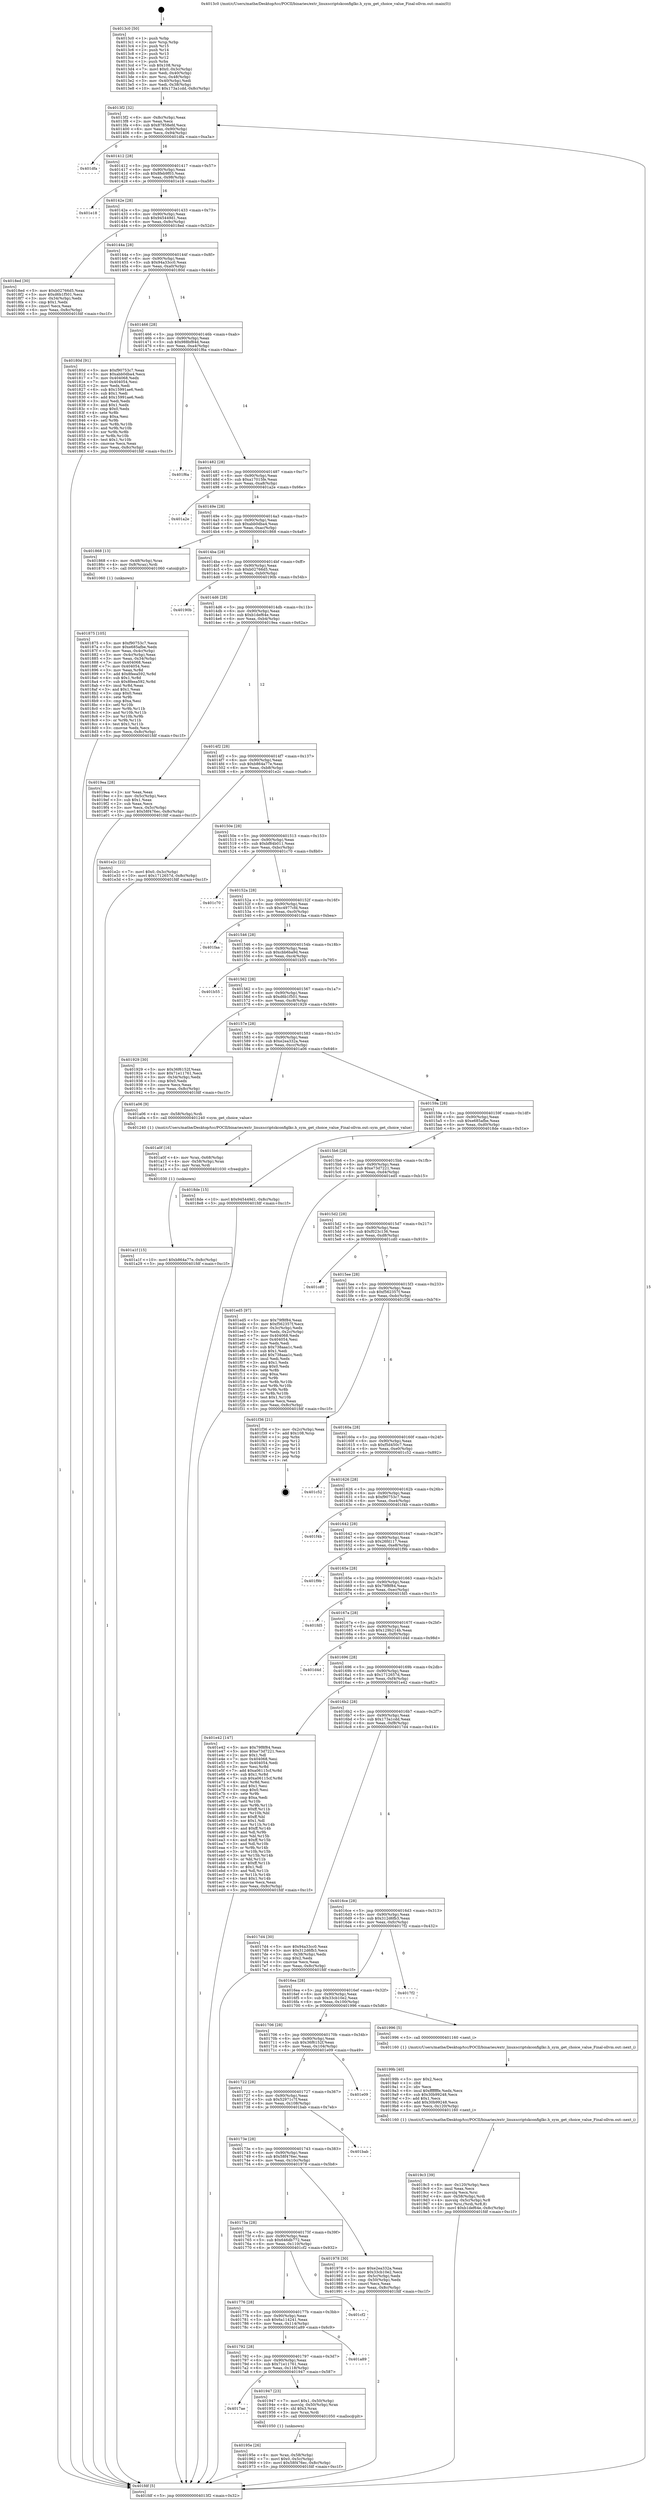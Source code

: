 digraph "0x4013c0" {
  label = "0x4013c0 (/mnt/c/Users/mathe/Desktop/tcc/POCII/binaries/extr_linuxscriptskconfiglkc.h_sym_get_choice_value_Final-ollvm.out::main(0))"
  labelloc = "t"
  node[shape=record]

  Entry [label="",width=0.3,height=0.3,shape=circle,fillcolor=black,style=filled]
  "0x4013f2" [label="{
     0x4013f2 [32]\l
     | [instrs]\l
     &nbsp;&nbsp;0x4013f2 \<+6\>: mov -0x8c(%rbp),%eax\l
     &nbsp;&nbsp;0x4013f8 \<+2\>: mov %eax,%ecx\l
     &nbsp;&nbsp;0x4013fa \<+6\>: sub $0x87858efd,%ecx\l
     &nbsp;&nbsp;0x401400 \<+6\>: mov %eax,-0x90(%rbp)\l
     &nbsp;&nbsp;0x401406 \<+6\>: mov %ecx,-0x94(%rbp)\l
     &nbsp;&nbsp;0x40140c \<+6\>: je 0000000000401dfa \<main+0xa3a\>\l
  }"]
  "0x401dfa" [label="{
     0x401dfa\l
  }", style=dashed]
  "0x401412" [label="{
     0x401412 [28]\l
     | [instrs]\l
     &nbsp;&nbsp;0x401412 \<+5\>: jmp 0000000000401417 \<main+0x57\>\l
     &nbsp;&nbsp;0x401417 \<+6\>: mov -0x90(%rbp),%eax\l
     &nbsp;&nbsp;0x40141d \<+5\>: sub $0x8feb9f03,%eax\l
     &nbsp;&nbsp;0x401422 \<+6\>: mov %eax,-0x98(%rbp)\l
     &nbsp;&nbsp;0x401428 \<+6\>: je 0000000000401e18 \<main+0xa58\>\l
  }"]
  Exit [label="",width=0.3,height=0.3,shape=circle,fillcolor=black,style=filled,peripheries=2]
  "0x401e18" [label="{
     0x401e18\l
  }", style=dashed]
  "0x40142e" [label="{
     0x40142e [28]\l
     | [instrs]\l
     &nbsp;&nbsp;0x40142e \<+5\>: jmp 0000000000401433 \<main+0x73\>\l
     &nbsp;&nbsp;0x401433 \<+6\>: mov -0x90(%rbp),%eax\l
     &nbsp;&nbsp;0x401439 \<+5\>: sub $0x945449d1,%eax\l
     &nbsp;&nbsp;0x40143e \<+6\>: mov %eax,-0x9c(%rbp)\l
     &nbsp;&nbsp;0x401444 \<+6\>: je 00000000004018ed \<main+0x52d\>\l
  }"]
  "0x401a1f" [label="{
     0x401a1f [15]\l
     | [instrs]\l
     &nbsp;&nbsp;0x401a1f \<+10\>: movl $0xb864a77e,-0x8c(%rbp)\l
     &nbsp;&nbsp;0x401a29 \<+5\>: jmp 0000000000401fdf \<main+0xc1f\>\l
  }"]
  "0x4018ed" [label="{
     0x4018ed [30]\l
     | [instrs]\l
     &nbsp;&nbsp;0x4018ed \<+5\>: mov $0xb02766d5,%eax\l
     &nbsp;&nbsp;0x4018f2 \<+5\>: mov $0xd6b1f501,%ecx\l
     &nbsp;&nbsp;0x4018f7 \<+3\>: mov -0x34(%rbp),%edx\l
     &nbsp;&nbsp;0x4018fa \<+3\>: cmp $0x1,%edx\l
     &nbsp;&nbsp;0x4018fd \<+3\>: cmovl %ecx,%eax\l
     &nbsp;&nbsp;0x401900 \<+6\>: mov %eax,-0x8c(%rbp)\l
     &nbsp;&nbsp;0x401906 \<+5\>: jmp 0000000000401fdf \<main+0xc1f\>\l
  }"]
  "0x40144a" [label="{
     0x40144a [28]\l
     | [instrs]\l
     &nbsp;&nbsp;0x40144a \<+5\>: jmp 000000000040144f \<main+0x8f\>\l
     &nbsp;&nbsp;0x40144f \<+6\>: mov -0x90(%rbp),%eax\l
     &nbsp;&nbsp;0x401455 \<+5\>: sub $0x94a33cc0,%eax\l
     &nbsp;&nbsp;0x40145a \<+6\>: mov %eax,-0xa0(%rbp)\l
     &nbsp;&nbsp;0x401460 \<+6\>: je 000000000040180d \<main+0x44d\>\l
  }"]
  "0x401a0f" [label="{
     0x401a0f [16]\l
     | [instrs]\l
     &nbsp;&nbsp;0x401a0f \<+4\>: mov %rax,-0x68(%rbp)\l
     &nbsp;&nbsp;0x401a13 \<+4\>: mov -0x58(%rbp),%rax\l
     &nbsp;&nbsp;0x401a17 \<+3\>: mov %rax,%rdi\l
     &nbsp;&nbsp;0x401a1a \<+5\>: call 0000000000401030 \<free@plt\>\l
     | [calls]\l
     &nbsp;&nbsp;0x401030 \{1\} (unknown)\l
  }"]
  "0x40180d" [label="{
     0x40180d [91]\l
     | [instrs]\l
     &nbsp;&nbsp;0x40180d \<+5\>: mov $0xf90753c7,%eax\l
     &nbsp;&nbsp;0x401812 \<+5\>: mov $0xabb0dba4,%ecx\l
     &nbsp;&nbsp;0x401817 \<+7\>: mov 0x404068,%edx\l
     &nbsp;&nbsp;0x40181e \<+7\>: mov 0x404054,%esi\l
     &nbsp;&nbsp;0x401825 \<+2\>: mov %edx,%edi\l
     &nbsp;&nbsp;0x401827 \<+6\>: sub $0x15991ae6,%edi\l
     &nbsp;&nbsp;0x40182d \<+3\>: sub $0x1,%edi\l
     &nbsp;&nbsp;0x401830 \<+6\>: add $0x15991ae6,%edi\l
     &nbsp;&nbsp;0x401836 \<+3\>: imul %edi,%edx\l
     &nbsp;&nbsp;0x401839 \<+3\>: and $0x1,%edx\l
     &nbsp;&nbsp;0x40183c \<+3\>: cmp $0x0,%edx\l
     &nbsp;&nbsp;0x40183f \<+4\>: sete %r8b\l
     &nbsp;&nbsp;0x401843 \<+3\>: cmp $0xa,%esi\l
     &nbsp;&nbsp;0x401846 \<+4\>: setl %r9b\l
     &nbsp;&nbsp;0x40184a \<+3\>: mov %r8b,%r10b\l
     &nbsp;&nbsp;0x40184d \<+3\>: and %r9b,%r10b\l
     &nbsp;&nbsp;0x401850 \<+3\>: xor %r9b,%r8b\l
     &nbsp;&nbsp;0x401853 \<+3\>: or %r8b,%r10b\l
     &nbsp;&nbsp;0x401856 \<+4\>: test $0x1,%r10b\l
     &nbsp;&nbsp;0x40185a \<+3\>: cmovne %ecx,%eax\l
     &nbsp;&nbsp;0x40185d \<+6\>: mov %eax,-0x8c(%rbp)\l
     &nbsp;&nbsp;0x401863 \<+5\>: jmp 0000000000401fdf \<main+0xc1f\>\l
  }"]
  "0x401466" [label="{
     0x401466 [28]\l
     | [instrs]\l
     &nbsp;&nbsp;0x401466 \<+5\>: jmp 000000000040146b \<main+0xab\>\l
     &nbsp;&nbsp;0x40146b \<+6\>: mov -0x90(%rbp),%eax\l
     &nbsp;&nbsp;0x401471 \<+5\>: sub $0x988bf84d,%eax\l
     &nbsp;&nbsp;0x401476 \<+6\>: mov %eax,-0xa4(%rbp)\l
     &nbsp;&nbsp;0x40147c \<+6\>: je 0000000000401f6a \<main+0xbaa\>\l
  }"]
  "0x4019c3" [label="{
     0x4019c3 [39]\l
     | [instrs]\l
     &nbsp;&nbsp;0x4019c3 \<+6\>: mov -0x120(%rbp),%ecx\l
     &nbsp;&nbsp;0x4019c9 \<+3\>: imul %eax,%ecx\l
     &nbsp;&nbsp;0x4019cc \<+3\>: movslq %ecx,%rsi\l
     &nbsp;&nbsp;0x4019cf \<+4\>: mov -0x58(%rbp),%rdi\l
     &nbsp;&nbsp;0x4019d3 \<+4\>: movslq -0x5c(%rbp),%r8\l
     &nbsp;&nbsp;0x4019d7 \<+4\>: mov %rsi,(%rdi,%r8,8)\l
     &nbsp;&nbsp;0x4019db \<+10\>: movl $0xb1def64e,-0x8c(%rbp)\l
     &nbsp;&nbsp;0x4019e5 \<+5\>: jmp 0000000000401fdf \<main+0xc1f\>\l
  }"]
  "0x401f6a" [label="{
     0x401f6a\l
  }", style=dashed]
  "0x401482" [label="{
     0x401482 [28]\l
     | [instrs]\l
     &nbsp;&nbsp;0x401482 \<+5\>: jmp 0000000000401487 \<main+0xc7\>\l
     &nbsp;&nbsp;0x401487 \<+6\>: mov -0x90(%rbp),%eax\l
     &nbsp;&nbsp;0x40148d \<+5\>: sub $0xa17015fe,%eax\l
     &nbsp;&nbsp;0x401492 \<+6\>: mov %eax,-0xa8(%rbp)\l
     &nbsp;&nbsp;0x401498 \<+6\>: je 0000000000401a2e \<main+0x66e\>\l
  }"]
  "0x40199b" [label="{
     0x40199b [40]\l
     | [instrs]\l
     &nbsp;&nbsp;0x40199b \<+5\>: mov $0x2,%ecx\l
     &nbsp;&nbsp;0x4019a0 \<+1\>: cltd\l
     &nbsp;&nbsp;0x4019a1 \<+2\>: idiv %ecx\l
     &nbsp;&nbsp;0x4019a3 \<+6\>: imul $0xfffffffe,%edx,%ecx\l
     &nbsp;&nbsp;0x4019a9 \<+6\>: sub $0x30b99248,%ecx\l
     &nbsp;&nbsp;0x4019af \<+3\>: add $0x1,%ecx\l
     &nbsp;&nbsp;0x4019b2 \<+6\>: add $0x30b99248,%ecx\l
     &nbsp;&nbsp;0x4019b8 \<+6\>: mov %ecx,-0x120(%rbp)\l
     &nbsp;&nbsp;0x4019be \<+5\>: call 0000000000401160 \<next_i\>\l
     | [calls]\l
     &nbsp;&nbsp;0x401160 \{1\} (/mnt/c/Users/mathe/Desktop/tcc/POCII/binaries/extr_linuxscriptskconfiglkc.h_sym_get_choice_value_Final-ollvm.out::next_i)\l
  }"]
  "0x401a2e" [label="{
     0x401a2e\l
  }", style=dashed]
  "0x40149e" [label="{
     0x40149e [28]\l
     | [instrs]\l
     &nbsp;&nbsp;0x40149e \<+5\>: jmp 00000000004014a3 \<main+0xe3\>\l
     &nbsp;&nbsp;0x4014a3 \<+6\>: mov -0x90(%rbp),%eax\l
     &nbsp;&nbsp;0x4014a9 \<+5\>: sub $0xabb0dba4,%eax\l
     &nbsp;&nbsp;0x4014ae \<+6\>: mov %eax,-0xac(%rbp)\l
     &nbsp;&nbsp;0x4014b4 \<+6\>: je 0000000000401868 \<main+0x4a8\>\l
  }"]
  "0x40195e" [label="{
     0x40195e [26]\l
     | [instrs]\l
     &nbsp;&nbsp;0x40195e \<+4\>: mov %rax,-0x58(%rbp)\l
     &nbsp;&nbsp;0x401962 \<+7\>: movl $0x0,-0x5c(%rbp)\l
     &nbsp;&nbsp;0x401969 \<+10\>: movl $0x58f476ec,-0x8c(%rbp)\l
     &nbsp;&nbsp;0x401973 \<+5\>: jmp 0000000000401fdf \<main+0xc1f\>\l
  }"]
  "0x401868" [label="{
     0x401868 [13]\l
     | [instrs]\l
     &nbsp;&nbsp;0x401868 \<+4\>: mov -0x48(%rbp),%rax\l
     &nbsp;&nbsp;0x40186c \<+4\>: mov 0x8(%rax),%rdi\l
     &nbsp;&nbsp;0x401870 \<+5\>: call 0000000000401060 \<atoi@plt\>\l
     | [calls]\l
     &nbsp;&nbsp;0x401060 \{1\} (unknown)\l
  }"]
  "0x4014ba" [label="{
     0x4014ba [28]\l
     | [instrs]\l
     &nbsp;&nbsp;0x4014ba \<+5\>: jmp 00000000004014bf \<main+0xff\>\l
     &nbsp;&nbsp;0x4014bf \<+6\>: mov -0x90(%rbp),%eax\l
     &nbsp;&nbsp;0x4014c5 \<+5\>: sub $0xb02766d5,%eax\l
     &nbsp;&nbsp;0x4014ca \<+6\>: mov %eax,-0xb0(%rbp)\l
     &nbsp;&nbsp;0x4014d0 \<+6\>: je 000000000040190b \<main+0x54b\>\l
  }"]
  "0x4017ae" [label="{
     0x4017ae\l
  }", style=dashed]
  "0x40190b" [label="{
     0x40190b\l
  }", style=dashed]
  "0x4014d6" [label="{
     0x4014d6 [28]\l
     | [instrs]\l
     &nbsp;&nbsp;0x4014d6 \<+5\>: jmp 00000000004014db \<main+0x11b\>\l
     &nbsp;&nbsp;0x4014db \<+6\>: mov -0x90(%rbp),%eax\l
     &nbsp;&nbsp;0x4014e1 \<+5\>: sub $0xb1def64e,%eax\l
     &nbsp;&nbsp;0x4014e6 \<+6\>: mov %eax,-0xb4(%rbp)\l
     &nbsp;&nbsp;0x4014ec \<+6\>: je 00000000004019ea \<main+0x62a\>\l
  }"]
  "0x401947" [label="{
     0x401947 [23]\l
     | [instrs]\l
     &nbsp;&nbsp;0x401947 \<+7\>: movl $0x1,-0x50(%rbp)\l
     &nbsp;&nbsp;0x40194e \<+4\>: movslq -0x50(%rbp),%rax\l
     &nbsp;&nbsp;0x401952 \<+4\>: shl $0x3,%rax\l
     &nbsp;&nbsp;0x401956 \<+3\>: mov %rax,%rdi\l
     &nbsp;&nbsp;0x401959 \<+5\>: call 0000000000401050 \<malloc@plt\>\l
     | [calls]\l
     &nbsp;&nbsp;0x401050 \{1\} (unknown)\l
  }"]
  "0x4019ea" [label="{
     0x4019ea [28]\l
     | [instrs]\l
     &nbsp;&nbsp;0x4019ea \<+2\>: xor %eax,%eax\l
     &nbsp;&nbsp;0x4019ec \<+3\>: mov -0x5c(%rbp),%ecx\l
     &nbsp;&nbsp;0x4019ef \<+3\>: sub $0x1,%eax\l
     &nbsp;&nbsp;0x4019f2 \<+2\>: sub %eax,%ecx\l
     &nbsp;&nbsp;0x4019f4 \<+3\>: mov %ecx,-0x5c(%rbp)\l
     &nbsp;&nbsp;0x4019f7 \<+10\>: movl $0x58f476ec,-0x8c(%rbp)\l
     &nbsp;&nbsp;0x401a01 \<+5\>: jmp 0000000000401fdf \<main+0xc1f\>\l
  }"]
  "0x4014f2" [label="{
     0x4014f2 [28]\l
     | [instrs]\l
     &nbsp;&nbsp;0x4014f2 \<+5\>: jmp 00000000004014f7 \<main+0x137\>\l
     &nbsp;&nbsp;0x4014f7 \<+6\>: mov -0x90(%rbp),%eax\l
     &nbsp;&nbsp;0x4014fd \<+5\>: sub $0xb864a77e,%eax\l
     &nbsp;&nbsp;0x401502 \<+6\>: mov %eax,-0xb8(%rbp)\l
     &nbsp;&nbsp;0x401508 \<+6\>: je 0000000000401e2c \<main+0xa6c\>\l
  }"]
  "0x401792" [label="{
     0x401792 [28]\l
     | [instrs]\l
     &nbsp;&nbsp;0x401792 \<+5\>: jmp 0000000000401797 \<main+0x3d7\>\l
     &nbsp;&nbsp;0x401797 \<+6\>: mov -0x90(%rbp),%eax\l
     &nbsp;&nbsp;0x40179d \<+5\>: sub $0x71e11761,%eax\l
     &nbsp;&nbsp;0x4017a2 \<+6\>: mov %eax,-0x118(%rbp)\l
     &nbsp;&nbsp;0x4017a8 \<+6\>: je 0000000000401947 \<main+0x587\>\l
  }"]
  "0x401e2c" [label="{
     0x401e2c [22]\l
     | [instrs]\l
     &nbsp;&nbsp;0x401e2c \<+7\>: movl $0x0,-0x3c(%rbp)\l
     &nbsp;&nbsp;0x401e33 \<+10\>: movl $0x1712657d,-0x8c(%rbp)\l
     &nbsp;&nbsp;0x401e3d \<+5\>: jmp 0000000000401fdf \<main+0xc1f\>\l
  }"]
  "0x40150e" [label="{
     0x40150e [28]\l
     | [instrs]\l
     &nbsp;&nbsp;0x40150e \<+5\>: jmp 0000000000401513 \<main+0x153\>\l
     &nbsp;&nbsp;0x401513 \<+6\>: mov -0x90(%rbp),%eax\l
     &nbsp;&nbsp;0x401519 \<+5\>: sub $0xbf84b011,%eax\l
     &nbsp;&nbsp;0x40151e \<+6\>: mov %eax,-0xbc(%rbp)\l
     &nbsp;&nbsp;0x401524 \<+6\>: je 0000000000401c70 \<main+0x8b0\>\l
  }"]
  "0x401a89" [label="{
     0x401a89\l
  }", style=dashed]
  "0x401c70" [label="{
     0x401c70\l
  }", style=dashed]
  "0x40152a" [label="{
     0x40152a [28]\l
     | [instrs]\l
     &nbsp;&nbsp;0x40152a \<+5\>: jmp 000000000040152f \<main+0x16f\>\l
     &nbsp;&nbsp;0x40152f \<+6\>: mov -0x90(%rbp),%eax\l
     &nbsp;&nbsp;0x401535 \<+5\>: sub $0xc4977cfd,%eax\l
     &nbsp;&nbsp;0x40153a \<+6\>: mov %eax,-0xc0(%rbp)\l
     &nbsp;&nbsp;0x401540 \<+6\>: je 0000000000401faa \<main+0xbea\>\l
  }"]
  "0x401776" [label="{
     0x401776 [28]\l
     | [instrs]\l
     &nbsp;&nbsp;0x401776 \<+5\>: jmp 000000000040177b \<main+0x3bb\>\l
     &nbsp;&nbsp;0x40177b \<+6\>: mov -0x90(%rbp),%eax\l
     &nbsp;&nbsp;0x401781 \<+5\>: sub $0x6a114241,%eax\l
     &nbsp;&nbsp;0x401786 \<+6\>: mov %eax,-0x114(%rbp)\l
     &nbsp;&nbsp;0x40178c \<+6\>: je 0000000000401a89 \<main+0x6c9\>\l
  }"]
  "0x401faa" [label="{
     0x401faa\l
  }", style=dashed]
  "0x401546" [label="{
     0x401546 [28]\l
     | [instrs]\l
     &nbsp;&nbsp;0x401546 \<+5\>: jmp 000000000040154b \<main+0x18b\>\l
     &nbsp;&nbsp;0x40154b \<+6\>: mov -0x90(%rbp),%eax\l
     &nbsp;&nbsp;0x401551 \<+5\>: sub $0xcbb6ba9d,%eax\l
     &nbsp;&nbsp;0x401556 \<+6\>: mov %eax,-0xc4(%rbp)\l
     &nbsp;&nbsp;0x40155c \<+6\>: je 0000000000401b55 \<main+0x795\>\l
  }"]
  "0x401cf2" [label="{
     0x401cf2\l
  }", style=dashed]
  "0x401b55" [label="{
     0x401b55\l
  }", style=dashed]
  "0x401562" [label="{
     0x401562 [28]\l
     | [instrs]\l
     &nbsp;&nbsp;0x401562 \<+5\>: jmp 0000000000401567 \<main+0x1a7\>\l
     &nbsp;&nbsp;0x401567 \<+6\>: mov -0x90(%rbp),%eax\l
     &nbsp;&nbsp;0x40156d \<+5\>: sub $0xd6b1f501,%eax\l
     &nbsp;&nbsp;0x401572 \<+6\>: mov %eax,-0xc8(%rbp)\l
     &nbsp;&nbsp;0x401578 \<+6\>: je 0000000000401929 \<main+0x569\>\l
  }"]
  "0x40175a" [label="{
     0x40175a [28]\l
     | [instrs]\l
     &nbsp;&nbsp;0x40175a \<+5\>: jmp 000000000040175f \<main+0x39f\>\l
     &nbsp;&nbsp;0x40175f \<+6\>: mov -0x90(%rbp),%eax\l
     &nbsp;&nbsp;0x401765 \<+5\>: sub $0x646db772,%eax\l
     &nbsp;&nbsp;0x40176a \<+6\>: mov %eax,-0x110(%rbp)\l
     &nbsp;&nbsp;0x401770 \<+6\>: je 0000000000401cf2 \<main+0x932\>\l
  }"]
  "0x401929" [label="{
     0x401929 [30]\l
     | [instrs]\l
     &nbsp;&nbsp;0x401929 \<+5\>: mov $0x36f6152f,%eax\l
     &nbsp;&nbsp;0x40192e \<+5\>: mov $0x71e11761,%ecx\l
     &nbsp;&nbsp;0x401933 \<+3\>: mov -0x34(%rbp),%edx\l
     &nbsp;&nbsp;0x401936 \<+3\>: cmp $0x0,%edx\l
     &nbsp;&nbsp;0x401939 \<+3\>: cmove %ecx,%eax\l
     &nbsp;&nbsp;0x40193c \<+6\>: mov %eax,-0x8c(%rbp)\l
     &nbsp;&nbsp;0x401942 \<+5\>: jmp 0000000000401fdf \<main+0xc1f\>\l
  }"]
  "0x40157e" [label="{
     0x40157e [28]\l
     | [instrs]\l
     &nbsp;&nbsp;0x40157e \<+5\>: jmp 0000000000401583 \<main+0x1c3\>\l
     &nbsp;&nbsp;0x401583 \<+6\>: mov -0x90(%rbp),%eax\l
     &nbsp;&nbsp;0x401589 \<+5\>: sub $0xe2ea332a,%eax\l
     &nbsp;&nbsp;0x40158e \<+6\>: mov %eax,-0xcc(%rbp)\l
     &nbsp;&nbsp;0x401594 \<+6\>: je 0000000000401a06 \<main+0x646\>\l
  }"]
  "0x401978" [label="{
     0x401978 [30]\l
     | [instrs]\l
     &nbsp;&nbsp;0x401978 \<+5\>: mov $0xe2ea332a,%eax\l
     &nbsp;&nbsp;0x40197d \<+5\>: mov $0x33cb10e2,%ecx\l
     &nbsp;&nbsp;0x401982 \<+3\>: mov -0x5c(%rbp),%edx\l
     &nbsp;&nbsp;0x401985 \<+3\>: cmp -0x50(%rbp),%edx\l
     &nbsp;&nbsp;0x401988 \<+3\>: cmovl %ecx,%eax\l
     &nbsp;&nbsp;0x40198b \<+6\>: mov %eax,-0x8c(%rbp)\l
     &nbsp;&nbsp;0x401991 \<+5\>: jmp 0000000000401fdf \<main+0xc1f\>\l
  }"]
  "0x401a06" [label="{
     0x401a06 [9]\l
     | [instrs]\l
     &nbsp;&nbsp;0x401a06 \<+4\>: mov -0x58(%rbp),%rdi\l
     &nbsp;&nbsp;0x401a0a \<+5\>: call 0000000000401240 \<sym_get_choice_value\>\l
     | [calls]\l
     &nbsp;&nbsp;0x401240 \{1\} (/mnt/c/Users/mathe/Desktop/tcc/POCII/binaries/extr_linuxscriptskconfiglkc.h_sym_get_choice_value_Final-ollvm.out::sym_get_choice_value)\l
  }"]
  "0x40159a" [label="{
     0x40159a [28]\l
     | [instrs]\l
     &nbsp;&nbsp;0x40159a \<+5\>: jmp 000000000040159f \<main+0x1df\>\l
     &nbsp;&nbsp;0x40159f \<+6\>: mov -0x90(%rbp),%eax\l
     &nbsp;&nbsp;0x4015a5 \<+5\>: sub $0xe685afbe,%eax\l
     &nbsp;&nbsp;0x4015aa \<+6\>: mov %eax,-0xd0(%rbp)\l
     &nbsp;&nbsp;0x4015b0 \<+6\>: je 00000000004018de \<main+0x51e\>\l
  }"]
  "0x40173e" [label="{
     0x40173e [28]\l
     | [instrs]\l
     &nbsp;&nbsp;0x40173e \<+5\>: jmp 0000000000401743 \<main+0x383\>\l
     &nbsp;&nbsp;0x401743 \<+6\>: mov -0x90(%rbp),%eax\l
     &nbsp;&nbsp;0x401749 \<+5\>: sub $0x58f476ec,%eax\l
     &nbsp;&nbsp;0x40174e \<+6\>: mov %eax,-0x10c(%rbp)\l
     &nbsp;&nbsp;0x401754 \<+6\>: je 0000000000401978 \<main+0x5b8\>\l
  }"]
  "0x4018de" [label="{
     0x4018de [15]\l
     | [instrs]\l
     &nbsp;&nbsp;0x4018de \<+10\>: movl $0x945449d1,-0x8c(%rbp)\l
     &nbsp;&nbsp;0x4018e8 \<+5\>: jmp 0000000000401fdf \<main+0xc1f\>\l
  }"]
  "0x4015b6" [label="{
     0x4015b6 [28]\l
     | [instrs]\l
     &nbsp;&nbsp;0x4015b6 \<+5\>: jmp 00000000004015bb \<main+0x1fb\>\l
     &nbsp;&nbsp;0x4015bb \<+6\>: mov -0x90(%rbp),%eax\l
     &nbsp;&nbsp;0x4015c1 \<+5\>: sub $0xe73d7221,%eax\l
     &nbsp;&nbsp;0x4015c6 \<+6\>: mov %eax,-0xd4(%rbp)\l
     &nbsp;&nbsp;0x4015cc \<+6\>: je 0000000000401ed5 \<main+0xb15\>\l
  }"]
  "0x401bab" [label="{
     0x401bab\l
  }", style=dashed]
  "0x401ed5" [label="{
     0x401ed5 [97]\l
     | [instrs]\l
     &nbsp;&nbsp;0x401ed5 \<+5\>: mov $0x79f8f84,%eax\l
     &nbsp;&nbsp;0x401eda \<+5\>: mov $0xf562357f,%ecx\l
     &nbsp;&nbsp;0x401edf \<+3\>: mov -0x3c(%rbp),%edx\l
     &nbsp;&nbsp;0x401ee2 \<+3\>: mov %edx,-0x2c(%rbp)\l
     &nbsp;&nbsp;0x401ee5 \<+7\>: mov 0x404068,%edx\l
     &nbsp;&nbsp;0x401eec \<+7\>: mov 0x404054,%esi\l
     &nbsp;&nbsp;0x401ef3 \<+2\>: mov %edx,%edi\l
     &nbsp;&nbsp;0x401ef5 \<+6\>: sub $0x738aaa1c,%edi\l
     &nbsp;&nbsp;0x401efb \<+3\>: sub $0x1,%edi\l
     &nbsp;&nbsp;0x401efe \<+6\>: add $0x738aaa1c,%edi\l
     &nbsp;&nbsp;0x401f04 \<+3\>: imul %edi,%edx\l
     &nbsp;&nbsp;0x401f07 \<+3\>: and $0x1,%edx\l
     &nbsp;&nbsp;0x401f0a \<+3\>: cmp $0x0,%edx\l
     &nbsp;&nbsp;0x401f0d \<+4\>: sete %r8b\l
     &nbsp;&nbsp;0x401f11 \<+3\>: cmp $0xa,%esi\l
     &nbsp;&nbsp;0x401f14 \<+4\>: setl %r9b\l
     &nbsp;&nbsp;0x401f18 \<+3\>: mov %r8b,%r10b\l
     &nbsp;&nbsp;0x401f1b \<+3\>: and %r9b,%r10b\l
     &nbsp;&nbsp;0x401f1e \<+3\>: xor %r9b,%r8b\l
     &nbsp;&nbsp;0x401f21 \<+3\>: or %r8b,%r10b\l
     &nbsp;&nbsp;0x401f24 \<+4\>: test $0x1,%r10b\l
     &nbsp;&nbsp;0x401f28 \<+3\>: cmovne %ecx,%eax\l
     &nbsp;&nbsp;0x401f2b \<+6\>: mov %eax,-0x8c(%rbp)\l
     &nbsp;&nbsp;0x401f31 \<+5\>: jmp 0000000000401fdf \<main+0xc1f\>\l
  }"]
  "0x4015d2" [label="{
     0x4015d2 [28]\l
     | [instrs]\l
     &nbsp;&nbsp;0x4015d2 \<+5\>: jmp 00000000004015d7 \<main+0x217\>\l
     &nbsp;&nbsp;0x4015d7 \<+6\>: mov -0x90(%rbp),%eax\l
     &nbsp;&nbsp;0x4015dd \<+5\>: sub $0xf023c136,%eax\l
     &nbsp;&nbsp;0x4015e2 \<+6\>: mov %eax,-0xd8(%rbp)\l
     &nbsp;&nbsp;0x4015e8 \<+6\>: je 0000000000401cd0 \<main+0x910\>\l
  }"]
  "0x401722" [label="{
     0x401722 [28]\l
     | [instrs]\l
     &nbsp;&nbsp;0x401722 \<+5\>: jmp 0000000000401727 \<main+0x367\>\l
     &nbsp;&nbsp;0x401727 \<+6\>: mov -0x90(%rbp),%eax\l
     &nbsp;&nbsp;0x40172d \<+5\>: sub $0x52971c7f,%eax\l
     &nbsp;&nbsp;0x401732 \<+6\>: mov %eax,-0x108(%rbp)\l
     &nbsp;&nbsp;0x401738 \<+6\>: je 0000000000401bab \<main+0x7eb\>\l
  }"]
  "0x401cd0" [label="{
     0x401cd0\l
  }", style=dashed]
  "0x4015ee" [label="{
     0x4015ee [28]\l
     | [instrs]\l
     &nbsp;&nbsp;0x4015ee \<+5\>: jmp 00000000004015f3 \<main+0x233\>\l
     &nbsp;&nbsp;0x4015f3 \<+6\>: mov -0x90(%rbp),%eax\l
     &nbsp;&nbsp;0x4015f9 \<+5\>: sub $0xf562357f,%eax\l
     &nbsp;&nbsp;0x4015fe \<+6\>: mov %eax,-0xdc(%rbp)\l
     &nbsp;&nbsp;0x401604 \<+6\>: je 0000000000401f36 \<main+0xb76\>\l
  }"]
  "0x401e09" [label="{
     0x401e09\l
  }", style=dashed]
  "0x401f36" [label="{
     0x401f36 [21]\l
     | [instrs]\l
     &nbsp;&nbsp;0x401f36 \<+3\>: mov -0x2c(%rbp),%eax\l
     &nbsp;&nbsp;0x401f39 \<+7\>: add $0x108,%rsp\l
     &nbsp;&nbsp;0x401f40 \<+1\>: pop %rbx\l
     &nbsp;&nbsp;0x401f41 \<+2\>: pop %r12\l
     &nbsp;&nbsp;0x401f43 \<+2\>: pop %r13\l
     &nbsp;&nbsp;0x401f45 \<+2\>: pop %r14\l
     &nbsp;&nbsp;0x401f47 \<+2\>: pop %r15\l
     &nbsp;&nbsp;0x401f49 \<+1\>: pop %rbp\l
     &nbsp;&nbsp;0x401f4a \<+1\>: ret\l
  }"]
  "0x40160a" [label="{
     0x40160a [28]\l
     | [instrs]\l
     &nbsp;&nbsp;0x40160a \<+5\>: jmp 000000000040160f \<main+0x24f\>\l
     &nbsp;&nbsp;0x40160f \<+6\>: mov -0x90(%rbp),%eax\l
     &nbsp;&nbsp;0x401615 \<+5\>: sub $0xf5d450c7,%eax\l
     &nbsp;&nbsp;0x40161a \<+6\>: mov %eax,-0xe0(%rbp)\l
     &nbsp;&nbsp;0x401620 \<+6\>: je 0000000000401c52 \<main+0x892\>\l
  }"]
  "0x401706" [label="{
     0x401706 [28]\l
     | [instrs]\l
     &nbsp;&nbsp;0x401706 \<+5\>: jmp 000000000040170b \<main+0x34b\>\l
     &nbsp;&nbsp;0x40170b \<+6\>: mov -0x90(%rbp),%eax\l
     &nbsp;&nbsp;0x401711 \<+5\>: sub $0x36f6152f,%eax\l
     &nbsp;&nbsp;0x401716 \<+6\>: mov %eax,-0x104(%rbp)\l
     &nbsp;&nbsp;0x40171c \<+6\>: je 0000000000401e09 \<main+0xa49\>\l
  }"]
  "0x401c52" [label="{
     0x401c52\l
  }", style=dashed]
  "0x401626" [label="{
     0x401626 [28]\l
     | [instrs]\l
     &nbsp;&nbsp;0x401626 \<+5\>: jmp 000000000040162b \<main+0x26b\>\l
     &nbsp;&nbsp;0x40162b \<+6\>: mov -0x90(%rbp),%eax\l
     &nbsp;&nbsp;0x401631 \<+5\>: sub $0xf90753c7,%eax\l
     &nbsp;&nbsp;0x401636 \<+6\>: mov %eax,-0xe4(%rbp)\l
     &nbsp;&nbsp;0x40163c \<+6\>: je 0000000000401f4b \<main+0xb8b\>\l
  }"]
  "0x401996" [label="{
     0x401996 [5]\l
     | [instrs]\l
     &nbsp;&nbsp;0x401996 \<+5\>: call 0000000000401160 \<next_i\>\l
     | [calls]\l
     &nbsp;&nbsp;0x401160 \{1\} (/mnt/c/Users/mathe/Desktop/tcc/POCII/binaries/extr_linuxscriptskconfiglkc.h_sym_get_choice_value_Final-ollvm.out::next_i)\l
  }"]
  "0x401f4b" [label="{
     0x401f4b\l
  }", style=dashed]
  "0x401642" [label="{
     0x401642 [28]\l
     | [instrs]\l
     &nbsp;&nbsp;0x401642 \<+5\>: jmp 0000000000401647 \<main+0x287\>\l
     &nbsp;&nbsp;0x401647 \<+6\>: mov -0x90(%rbp),%eax\l
     &nbsp;&nbsp;0x40164d \<+5\>: sub $0x26fd117,%eax\l
     &nbsp;&nbsp;0x401652 \<+6\>: mov %eax,-0xe8(%rbp)\l
     &nbsp;&nbsp;0x401658 \<+6\>: je 0000000000401f9b \<main+0xbdb\>\l
  }"]
  "0x4016ea" [label="{
     0x4016ea [28]\l
     | [instrs]\l
     &nbsp;&nbsp;0x4016ea \<+5\>: jmp 00000000004016ef \<main+0x32f\>\l
     &nbsp;&nbsp;0x4016ef \<+6\>: mov -0x90(%rbp),%eax\l
     &nbsp;&nbsp;0x4016f5 \<+5\>: sub $0x33cb10e2,%eax\l
     &nbsp;&nbsp;0x4016fa \<+6\>: mov %eax,-0x100(%rbp)\l
     &nbsp;&nbsp;0x401700 \<+6\>: je 0000000000401996 \<main+0x5d6\>\l
  }"]
  "0x401f9b" [label="{
     0x401f9b\l
  }", style=dashed]
  "0x40165e" [label="{
     0x40165e [28]\l
     | [instrs]\l
     &nbsp;&nbsp;0x40165e \<+5\>: jmp 0000000000401663 \<main+0x2a3\>\l
     &nbsp;&nbsp;0x401663 \<+6\>: mov -0x90(%rbp),%eax\l
     &nbsp;&nbsp;0x401669 \<+5\>: sub $0x79f8f84,%eax\l
     &nbsp;&nbsp;0x40166e \<+6\>: mov %eax,-0xec(%rbp)\l
     &nbsp;&nbsp;0x401674 \<+6\>: je 0000000000401fd5 \<main+0xc15\>\l
  }"]
  "0x4017f2" [label="{
     0x4017f2\l
  }", style=dashed]
  "0x401fd5" [label="{
     0x401fd5\l
  }", style=dashed]
  "0x40167a" [label="{
     0x40167a [28]\l
     | [instrs]\l
     &nbsp;&nbsp;0x40167a \<+5\>: jmp 000000000040167f \<main+0x2bf\>\l
     &nbsp;&nbsp;0x40167f \<+6\>: mov -0x90(%rbp),%eax\l
     &nbsp;&nbsp;0x401685 \<+5\>: sub $0x129b214b,%eax\l
     &nbsp;&nbsp;0x40168a \<+6\>: mov %eax,-0xf0(%rbp)\l
     &nbsp;&nbsp;0x401690 \<+6\>: je 0000000000401d4d \<main+0x98d\>\l
  }"]
  "0x401875" [label="{
     0x401875 [105]\l
     | [instrs]\l
     &nbsp;&nbsp;0x401875 \<+5\>: mov $0xf90753c7,%ecx\l
     &nbsp;&nbsp;0x40187a \<+5\>: mov $0xe685afbe,%edx\l
     &nbsp;&nbsp;0x40187f \<+3\>: mov %eax,-0x4c(%rbp)\l
     &nbsp;&nbsp;0x401882 \<+3\>: mov -0x4c(%rbp),%eax\l
     &nbsp;&nbsp;0x401885 \<+3\>: mov %eax,-0x34(%rbp)\l
     &nbsp;&nbsp;0x401888 \<+7\>: mov 0x404068,%eax\l
     &nbsp;&nbsp;0x40188f \<+7\>: mov 0x404054,%esi\l
     &nbsp;&nbsp;0x401896 \<+3\>: mov %eax,%r8d\l
     &nbsp;&nbsp;0x401899 \<+7\>: add $0x8feea592,%r8d\l
     &nbsp;&nbsp;0x4018a0 \<+4\>: sub $0x1,%r8d\l
     &nbsp;&nbsp;0x4018a4 \<+7\>: sub $0x8feea592,%r8d\l
     &nbsp;&nbsp;0x4018ab \<+4\>: imul %r8d,%eax\l
     &nbsp;&nbsp;0x4018af \<+3\>: and $0x1,%eax\l
     &nbsp;&nbsp;0x4018b2 \<+3\>: cmp $0x0,%eax\l
     &nbsp;&nbsp;0x4018b5 \<+4\>: sete %r9b\l
     &nbsp;&nbsp;0x4018b9 \<+3\>: cmp $0xa,%esi\l
     &nbsp;&nbsp;0x4018bc \<+4\>: setl %r10b\l
     &nbsp;&nbsp;0x4018c0 \<+3\>: mov %r9b,%r11b\l
     &nbsp;&nbsp;0x4018c3 \<+3\>: and %r10b,%r11b\l
     &nbsp;&nbsp;0x4018c6 \<+3\>: xor %r10b,%r9b\l
     &nbsp;&nbsp;0x4018c9 \<+3\>: or %r9b,%r11b\l
     &nbsp;&nbsp;0x4018cc \<+4\>: test $0x1,%r11b\l
     &nbsp;&nbsp;0x4018d0 \<+3\>: cmovne %edx,%ecx\l
     &nbsp;&nbsp;0x4018d3 \<+6\>: mov %ecx,-0x8c(%rbp)\l
     &nbsp;&nbsp;0x4018d9 \<+5\>: jmp 0000000000401fdf \<main+0xc1f\>\l
  }"]
  "0x401d4d" [label="{
     0x401d4d\l
  }", style=dashed]
  "0x401696" [label="{
     0x401696 [28]\l
     | [instrs]\l
     &nbsp;&nbsp;0x401696 \<+5\>: jmp 000000000040169b \<main+0x2db\>\l
     &nbsp;&nbsp;0x40169b \<+6\>: mov -0x90(%rbp),%eax\l
     &nbsp;&nbsp;0x4016a1 \<+5\>: sub $0x1712657d,%eax\l
     &nbsp;&nbsp;0x4016a6 \<+6\>: mov %eax,-0xf4(%rbp)\l
     &nbsp;&nbsp;0x4016ac \<+6\>: je 0000000000401e42 \<main+0xa82\>\l
  }"]
  "0x4013c0" [label="{
     0x4013c0 [50]\l
     | [instrs]\l
     &nbsp;&nbsp;0x4013c0 \<+1\>: push %rbp\l
     &nbsp;&nbsp;0x4013c1 \<+3\>: mov %rsp,%rbp\l
     &nbsp;&nbsp;0x4013c4 \<+2\>: push %r15\l
     &nbsp;&nbsp;0x4013c6 \<+2\>: push %r14\l
     &nbsp;&nbsp;0x4013c8 \<+2\>: push %r13\l
     &nbsp;&nbsp;0x4013ca \<+2\>: push %r12\l
     &nbsp;&nbsp;0x4013cc \<+1\>: push %rbx\l
     &nbsp;&nbsp;0x4013cd \<+7\>: sub $0x108,%rsp\l
     &nbsp;&nbsp;0x4013d4 \<+7\>: movl $0x0,-0x3c(%rbp)\l
     &nbsp;&nbsp;0x4013db \<+3\>: mov %edi,-0x40(%rbp)\l
     &nbsp;&nbsp;0x4013de \<+4\>: mov %rsi,-0x48(%rbp)\l
     &nbsp;&nbsp;0x4013e2 \<+3\>: mov -0x40(%rbp),%edi\l
     &nbsp;&nbsp;0x4013e5 \<+3\>: mov %edi,-0x38(%rbp)\l
     &nbsp;&nbsp;0x4013e8 \<+10\>: movl $0x173a1cdd,-0x8c(%rbp)\l
  }"]
  "0x401e42" [label="{
     0x401e42 [147]\l
     | [instrs]\l
     &nbsp;&nbsp;0x401e42 \<+5\>: mov $0x79f8f84,%eax\l
     &nbsp;&nbsp;0x401e47 \<+5\>: mov $0xe73d7221,%ecx\l
     &nbsp;&nbsp;0x401e4c \<+2\>: mov $0x1,%dl\l
     &nbsp;&nbsp;0x401e4e \<+7\>: mov 0x404068,%esi\l
     &nbsp;&nbsp;0x401e55 \<+7\>: mov 0x404054,%edi\l
     &nbsp;&nbsp;0x401e5c \<+3\>: mov %esi,%r8d\l
     &nbsp;&nbsp;0x401e5f \<+7\>: add $0xa06115cf,%r8d\l
     &nbsp;&nbsp;0x401e66 \<+4\>: sub $0x1,%r8d\l
     &nbsp;&nbsp;0x401e6a \<+7\>: sub $0xa06115cf,%r8d\l
     &nbsp;&nbsp;0x401e71 \<+4\>: imul %r8d,%esi\l
     &nbsp;&nbsp;0x401e75 \<+3\>: and $0x1,%esi\l
     &nbsp;&nbsp;0x401e78 \<+3\>: cmp $0x0,%esi\l
     &nbsp;&nbsp;0x401e7b \<+4\>: sete %r9b\l
     &nbsp;&nbsp;0x401e7f \<+3\>: cmp $0xa,%edi\l
     &nbsp;&nbsp;0x401e82 \<+4\>: setl %r10b\l
     &nbsp;&nbsp;0x401e86 \<+3\>: mov %r9b,%r11b\l
     &nbsp;&nbsp;0x401e89 \<+4\>: xor $0xff,%r11b\l
     &nbsp;&nbsp;0x401e8d \<+3\>: mov %r10b,%bl\l
     &nbsp;&nbsp;0x401e90 \<+3\>: xor $0xff,%bl\l
     &nbsp;&nbsp;0x401e93 \<+3\>: xor $0x1,%dl\l
     &nbsp;&nbsp;0x401e96 \<+3\>: mov %r11b,%r14b\l
     &nbsp;&nbsp;0x401e99 \<+4\>: and $0xff,%r14b\l
     &nbsp;&nbsp;0x401e9d \<+3\>: and %dl,%r9b\l
     &nbsp;&nbsp;0x401ea0 \<+3\>: mov %bl,%r15b\l
     &nbsp;&nbsp;0x401ea3 \<+4\>: and $0xff,%r15b\l
     &nbsp;&nbsp;0x401ea7 \<+3\>: and %dl,%r10b\l
     &nbsp;&nbsp;0x401eaa \<+3\>: or %r9b,%r14b\l
     &nbsp;&nbsp;0x401ead \<+3\>: or %r10b,%r15b\l
     &nbsp;&nbsp;0x401eb0 \<+3\>: xor %r15b,%r14b\l
     &nbsp;&nbsp;0x401eb3 \<+3\>: or %bl,%r11b\l
     &nbsp;&nbsp;0x401eb6 \<+4\>: xor $0xff,%r11b\l
     &nbsp;&nbsp;0x401eba \<+3\>: or $0x1,%dl\l
     &nbsp;&nbsp;0x401ebd \<+3\>: and %dl,%r11b\l
     &nbsp;&nbsp;0x401ec0 \<+3\>: or %r11b,%r14b\l
     &nbsp;&nbsp;0x401ec3 \<+4\>: test $0x1,%r14b\l
     &nbsp;&nbsp;0x401ec7 \<+3\>: cmovne %ecx,%eax\l
     &nbsp;&nbsp;0x401eca \<+6\>: mov %eax,-0x8c(%rbp)\l
     &nbsp;&nbsp;0x401ed0 \<+5\>: jmp 0000000000401fdf \<main+0xc1f\>\l
  }"]
  "0x4016b2" [label="{
     0x4016b2 [28]\l
     | [instrs]\l
     &nbsp;&nbsp;0x4016b2 \<+5\>: jmp 00000000004016b7 \<main+0x2f7\>\l
     &nbsp;&nbsp;0x4016b7 \<+6\>: mov -0x90(%rbp),%eax\l
     &nbsp;&nbsp;0x4016bd \<+5\>: sub $0x173a1cdd,%eax\l
     &nbsp;&nbsp;0x4016c2 \<+6\>: mov %eax,-0xf8(%rbp)\l
     &nbsp;&nbsp;0x4016c8 \<+6\>: je 00000000004017d4 \<main+0x414\>\l
  }"]
  "0x401fdf" [label="{
     0x401fdf [5]\l
     | [instrs]\l
     &nbsp;&nbsp;0x401fdf \<+5\>: jmp 00000000004013f2 \<main+0x32\>\l
  }"]
  "0x4017d4" [label="{
     0x4017d4 [30]\l
     | [instrs]\l
     &nbsp;&nbsp;0x4017d4 \<+5\>: mov $0x94a33cc0,%eax\l
     &nbsp;&nbsp;0x4017d9 \<+5\>: mov $0x312d6fb3,%ecx\l
     &nbsp;&nbsp;0x4017de \<+3\>: mov -0x38(%rbp),%edx\l
     &nbsp;&nbsp;0x4017e1 \<+3\>: cmp $0x2,%edx\l
     &nbsp;&nbsp;0x4017e4 \<+3\>: cmovne %ecx,%eax\l
     &nbsp;&nbsp;0x4017e7 \<+6\>: mov %eax,-0x8c(%rbp)\l
     &nbsp;&nbsp;0x4017ed \<+5\>: jmp 0000000000401fdf \<main+0xc1f\>\l
  }"]
  "0x4016ce" [label="{
     0x4016ce [28]\l
     | [instrs]\l
     &nbsp;&nbsp;0x4016ce \<+5\>: jmp 00000000004016d3 \<main+0x313\>\l
     &nbsp;&nbsp;0x4016d3 \<+6\>: mov -0x90(%rbp),%eax\l
     &nbsp;&nbsp;0x4016d9 \<+5\>: sub $0x312d6fb3,%eax\l
     &nbsp;&nbsp;0x4016de \<+6\>: mov %eax,-0xfc(%rbp)\l
     &nbsp;&nbsp;0x4016e4 \<+6\>: je 00000000004017f2 \<main+0x432\>\l
  }"]
  Entry -> "0x4013c0" [label=" 1"]
  "0x4013f2" -> "0x401dfa" [label=" 0"]
  "0x4013f2" -> "0x401412" [label=" 16"]
  "0x401f36" -> Exit [label=" 1"]
  "0x401412" -> "0x401e18" [label=" 0"]
  "0x401412" -> "0x40142e" [label=" 16"]
  "0x401ed5" -> "0x401fdf" [label=" 1"]
  "0x40142e" -> "0x4018ed" [label=" 1"]
  "0x40142e" -> "0x40144a" [label=" 15"]
  "0x401e42" -> "0x401fdf" [label=" 1"]
  "0x40144a" -> "0x40180d" [label=" 1"]
  "0x40144a" -> "0x401466" [label=" 14"]
  "0x401e2c" -> "0x401fdf" [label=" 1"]
  "0x401466" -> "0x401f6a" [label=" 0"]
  "0x401466" -> "0x401482" [label=" 14"]
  "0x401a1f" -> "0x401fdf" [label=" 1"]
  "0x401482" -> "0x401a2e" [label=" 0"]
  "0x401482" -> "0x40149e" [label=" 14"]
  "0x401a0f" -> "0x401a1f" [label=" 1"]
  "0x40149e" -> "0x401868" [label=" 1"]
  "0x40149e" -> "0x4014ba" [label=" 13"]
  "0x401a06" -> "0x401a0f" [label=" 1"]
  "0x4014ba" -> "0x40190b" [label=" 0"]
  "0x4014ba" -> "0x4014d6" [label=" 13"]
  "0x4019ea" -> "0x401fdf" [label=" 1"]
  "0x4014d6" -> "0x4019ea" [label=" 1"]
  "0x4014d6" -> "0x4014f2" [label=" 12"]
  "0x4019c3" -> "0x401fdf" [label=" 1"]
  "0x4014f2" -> "0x401e2c" [label=" 1"]
  "0x4014f2" -> "0x40150e" [label=" 11"]
  "0x401996" -> "0x40199b" [label=" 1"]
  "0x40150e" -> "0x401c70" [label=" 0"]
  "0x40150e" -> "0x40152a" [label=" 11"]
  "0x401978" -> "0x401fdf" [label=" 2"]
  "0x40152a" -> "0x401faa" [label=" 0"]
  "0x40152a" -> "0x401546" [label=" 11"]
  "0x401947" -> "0x40195e" [label=" 1"]
  "0x401546" -> "0x401b55" [label=" 0"]
  "0x401546" -> "0x401562" [label=" 11"]
  "0x401792" -> "0x4017ae" [label=" 0"]
  "0x401562" -> "0x401929" [label=" 1"]
  "0x401562" -> "0x40157e" [label=" 10"]
  "0x40199b" -> "0x4019c3" [label=" 1"]
  "0x40157e" -> "0x401a06" [label=" 1"]
  "0x40157e" -> "0x40159a" [label=" 9"]
  "0x401776" -> "0x401792" [label=" 1"]
  "0x40159a" -> "0x4018de" [label=" 1"]
  "0x40159a" -> "0x4015b6" [label=" 8"]
  "0x40195e" -> "0x401fdf" [label=" 1"]
  "0x4015b6" -> "0x401ed5" [label=" 1"]
  "0x4015b6" -> "0x4015d2" [label=" 7"]
  "0x40175a" -> "0x401776" [label=" 1"]
  "0x4015d2" -> "0x401cd0" [label=" 0"]
  "0x4015d2" -> "0x4015ee" [label=" 7"]
  "0x401792" -> "0x401947" [label=" 1"]
  "0x4015ee" -> "0x401f36" [label=" 1"]
  "0x4015ee" -> "0x40160a" [label=" 6"]
  "0x40173e" -> "0x40175a" [label=" 1"]
  "0x40160a" -> "0x401c52" [label=" 0"]
  "0x40160a" -> "0x401626" [label=" 6"]
  "0x401776" -> "0x401a89" [label=" 0"]
  "0x401626" -> "0x401f4b" [label=" 0"]
  "0x401626" -> "0x401642" [label=" 6"]
  "0x401722" -> "0x40173e" [label=" 3"]
  "0x401642" -> "0x401f9b" [label=" 0"]
  "0x401642" -> "0x40165e" [label=" 6"]
  "0x40175a" -> "0x401cf2" [label=" 0"]
  "0x40165e" -> "0x401fd5" [label=" 0"]
  "0x40165e" -> "0x40167a" [label=" 6"]
  "0x401706" -> "0x401722" [label=" 3"]
  "0x40167a" -> "0x401d4d" [label=" 0"]
  "0x40167a" -> "0x401696" [label=" 6"]
  "0x40173e" -> "0x401978" [label=" 2"]
  "0x401696" -> "0x401e42" [label=" 1"]
  "0x401696" -> "0x4016b2" [label=" 5"]
  "0x4016ea" -> "0x401706" [label=" 3"]
  "0x4016b2" -> "0x4017d4" [label=" 1"]
  "0x4016b2" -> "0x4016ce" [label=" 4"]
  "0x4017d4" -> "0x401fdf" [label=" 1"]
  "0x4013c0" -> "0x4013f2" [label=" 1"]
  "0x401fdf" -> "0x4013f2" [label=" 15"]
  "0x40180d" -> "0x401fdf" [label=" 1"]
  "0x401868" -> "0x401875" [label=" 1"]
  "0x401875" -> "0x401fdf" [label=" 1"]
  "0x4018de" -> "0x401fdf" [label=" 1"]
  "0x4018ed" -> "0x401fdf" [label=" 1"]
  "0x401929" -> "0x401fdf" [label=" 1"]
  "0x401706" -> "0x401e09" [label=" 0"]
  "0x4016ce" -> "0x4017f2" [label=" 0"]
  "0x4016ce" -> "0x4016ea" [label=" 4"]
  "0x401722" -> "0x401bab" [label=" 0"]
  "0x4016ea" -> "0x401996" [label=" 1"]
}
